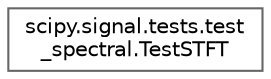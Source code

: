 digraph "Graphical Class Hierarchy"
{
 // LATEX_PDF_SIZE
  bgcolor="transparent";
  edge [fontname=Helvetica,fontsize=10,labelfontname=Helvetica,labelfontsize=10];
  node [fontname=Helvetica,fontsize=10,shape=box,height=0.2,width=0.4];
  rankdir="LR";
  Node0 [id="Node000000",label="scipy.signal.tests.test\l_spectral.TestSTFT",height=0.2,width=0.4,color="grey40", fillcolor="white", style="filled",URL="$df/d5d/classscipy_1_1signal_1_1tests_1_1test__spectral_1_1TestSTFT.html",tooltip=" "];
}
